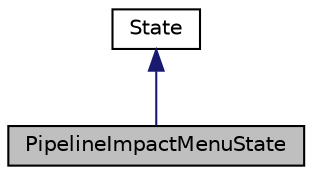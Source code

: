 digraph "PipelineImpactMenuState"
{
 // LATEX_PDF_SIZE
  edge [fontname="Helvetica",fontsize="10",labelfontname="Helvetica",labelfontsize="10"];
  node [fontname="Helvetica",fontsize="10",shape=record];
  Node1 [label="PipelineImpactMenuState",height=0.2,width=0.4,color="black", fillcolor="grey75", style="filled", fontcolor="black",tooltip="Class representing the Pipeline Impact Menu state of the water supply analysis system."];
  Node2 -> Node1 [dir="back",color="midnightblue",fontsize="10",style="solid"];
  Node2 [label="State",height=0.2,width=0.4,color="black", fillcolor="white", style="filled",URL="$class_state.html",tooltip="Abstract base class representing an app state within the water supply analysis system."];
}
